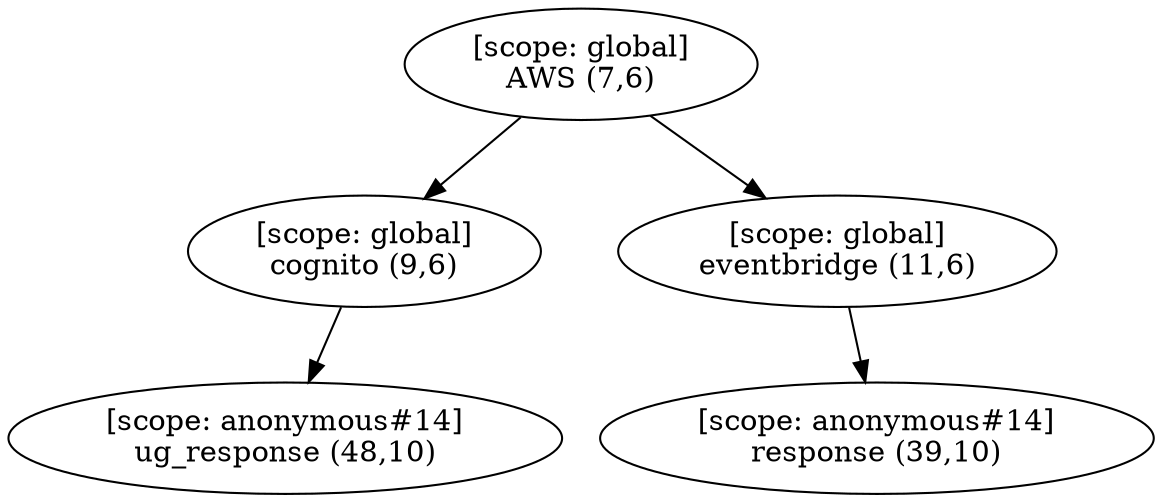 digraph G {
  graph [ rankdir =TB ];
subgraph global {
  graph [ label = "Scope [global]" ];
  "[scope: global]
AWS (7,6)";
  "[scope: global]
cognito (9,6)";
  "[scope: global]
eventbridge (11,6)";
}

subgraph anonymous_14 {
  graph [ label = "Scope [anonymous_14]" ];
  "[scope: anonymous#14]
response (39,10)";
  "[scope: anonymous#14]
ug_response (48,10)";
}

  "[scope: global]
AWS (7,6)" -> "[scope: global]
cognito (9,6)";
  "[scope: global]
AWS (7,6)" -> "[scope: global]
eventbridge (11,6)";
  "[scope: global]
eventbridge (11,6)" -> "[scope: anonymous#14]
response (39,10)";
  "[scope: global]
cognito (9,6)" -> "[scope: anonymous#14]
ug_response (48,10)";
}
